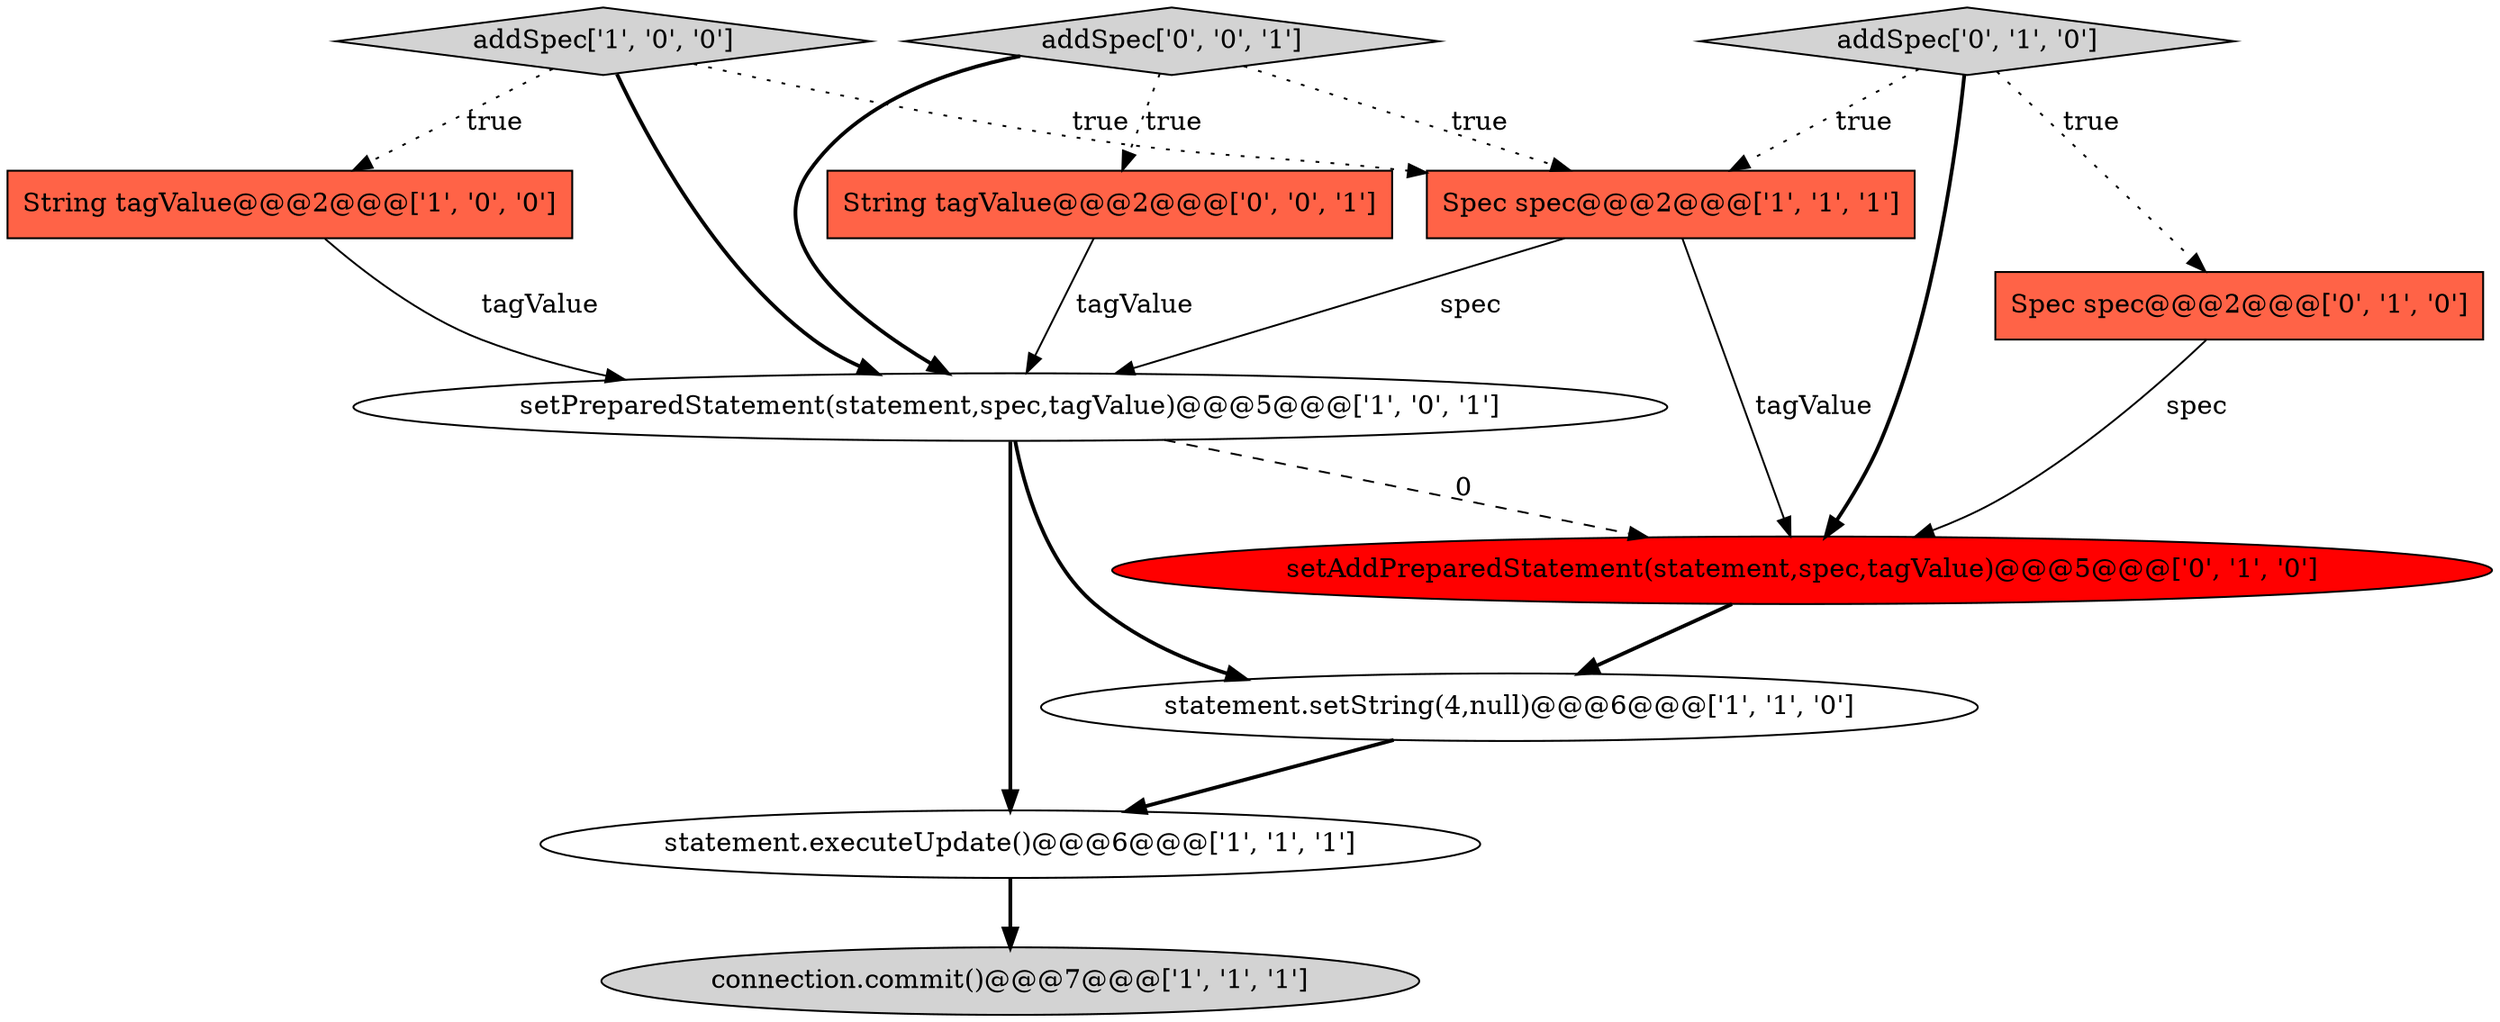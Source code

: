 digraph {
6 [style = filled, label = "statement.executeUpdate()@@@6@@@['1', '1', '1']", fillcolor = white, shape = ellipse image = "AAA0AAABBB1BBB"];
2 [style = filled, label = "addSpec['1', '0', '0']", fillcolor = lightgray, shape = diamond image = "AAA0AAABBB1BBB"];
9 [style = filled, label = "setAddPreparedStatement(statement,spec,tagValue)@@@5@@@['0', '1', '0']", fillcolor = red, shape = ellipse image = "AAA1AAABBB2BBB"];
1 [style = filled, label = "statement.setString(4,null)@@@6@@@['1', '1', '0']", fillcolor = white, shape = ellipse image = "AAA0AAABBB1BBB"];
5 [style = filled, label = "Spec spec@@@2@@@['1', '1', '1']", fillcolor = tomato, shape = box image = "AAA0AAABBB1BBB"];
8 [style = filled, label = "addSpec['0', '1', '0']", fillcolor = lightgray, shape = diamond image = "AAA0AAABBB2BBB"];
10 [style = filled, label = "String tagValue@@@2@@@['0', '0', '1']", fillcolor = tomato, shape = box image = "AAA0AAABBB3BBB"];
7 [style = filled, label = "Spec spec@@@2@@@['0', '1', '0']", fillcolor = tomato, shape = box image = "AAA0AAABBB2BBB"];
3 [style = filled, label = "setPreparedStatement(statement,spec,tagValue)@@@5@@@['1', '0', '1']", fillcolor = white, shape = ellipse image = "AAA0AAABBB1BBB"];
0 [style = filled, label = "String tagValue@@@2@@@['1', '0', '0']", fillcolor = tomato, shape = box image = "AAA0AAABBB1BBB"];
4 [style = filled, label = "connection.commit()@@@7@@@['1', '1', '1']", fillcolor = lightgray, shape = ellipse image = "AAA0AAABBB1BBB"];
11 [style = filled, label = "addSpec['0', '0', '1']", fillcolor = lightgray, shape = diamond image = "AAA0AAABBB3BBB"];
8->9 [style = bold, label=""];
10->3 [style = solid, label="tagValue"];
6->4 [style = bold, label=""];
3->6 [style = bold, label=""];
8->7 [style = dotted, label="true"];
11->5 [style = dotted, label="true"];
1->6 [style = bold, label=""];
2->0 [style = dotted, label="true"];
9->1 [style = bold, label=""];
3->1 [style = bold, label=""];
7->9 [style = solid, label="spec"];
11->3 [style = bold, label=""];
2->5 [style = dotted, label="true"];
0->3 [style = solid, label="tagValue"];
8->5 [style = dotted, label="true"];
3->9 [style = dashed, label="0"];
5->9 [style = solid, label="tagValue"];
11->10 [style = dotted, label="true"];
2->3 [style = bold, label=""];
5->3 [style = solid, label="spec"];
}
